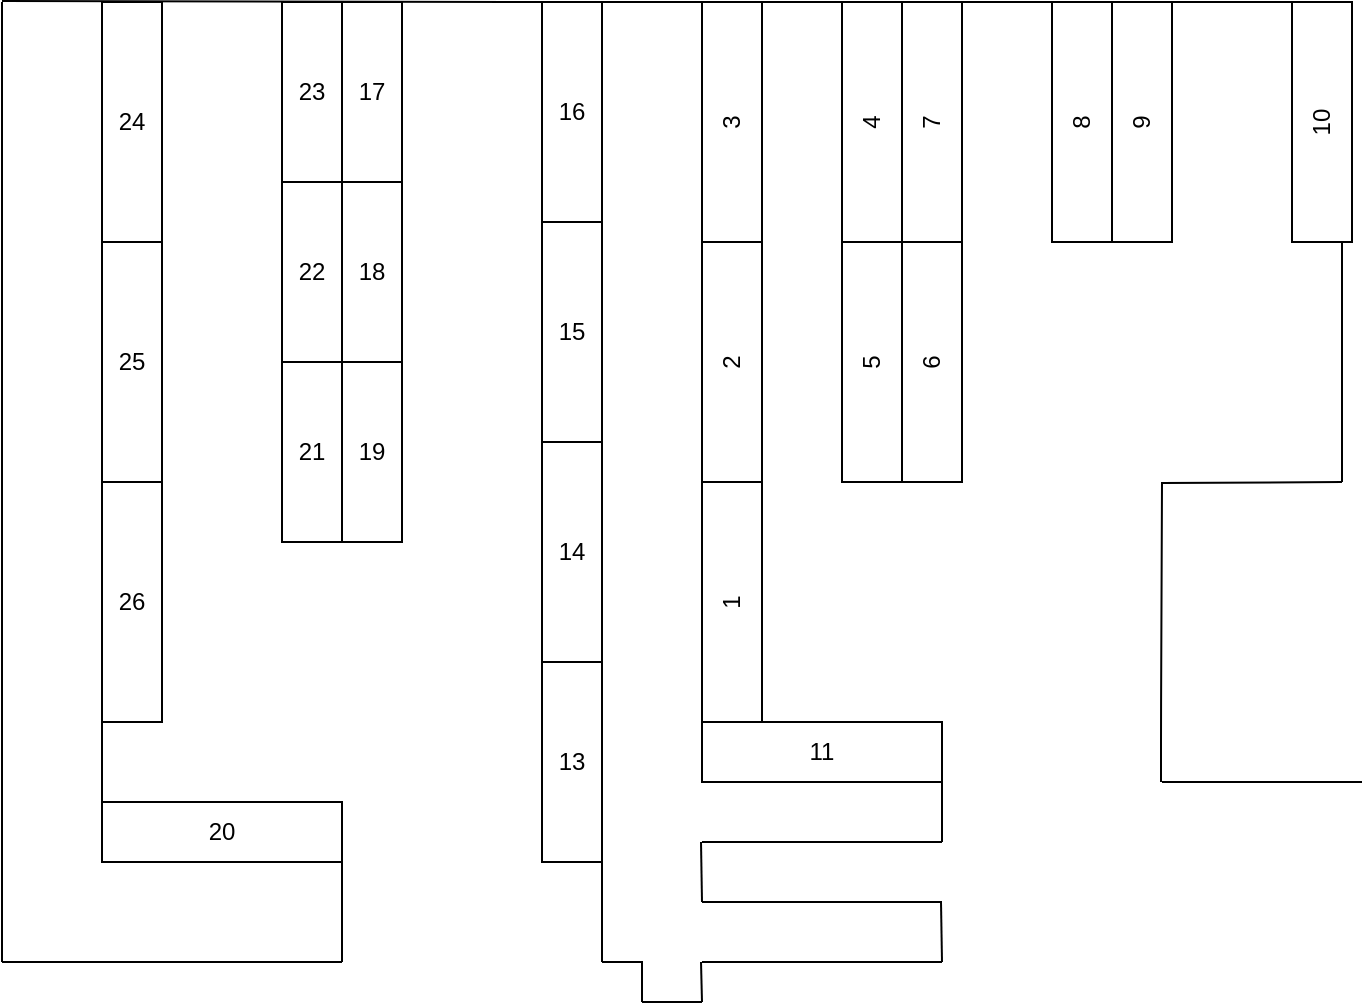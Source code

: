<mxfile version="12.1.7" type="device" pages="1"><diagram id="Q90wY0eTMGTiYsxVM1KS" name="Page-1"><mxGraphModel dx="1024" dy="585" grid="1" gridSize="10" guides="1" tooltips="1" connect="1" arrows="1" fold="1" page="1" pageScale="1" pageWidth="827" pageHeight="1169" math="0" shadow="0"><root><mxCell id="0"/><mxCell id="1" parent="0"/><mxCell id="_hJ8F-RpheBbV5-LCemW-3" value="11" style="rounded=0;whiteSpace=wrap;html=1;" vertex="1" parent="1"><mxGeometry x="480" y="380" width="120" height="30" as="geometry"/></mxCell><mxCell id="_hJ8F-RpheBbV5-LCemW-4" value="1" style="rounded=0;whiteSpace=wrap;html=1;rotation=-90;" vertex="1" parent="1"><mxGeometry x="435" y="305" width="120" height="30" as="geometry"/></mxCell><mxCell id="_hJ8F-RpheBbV5-LCemW-5" value="2" style="rounded=0;whiteSpace=wrap;html=1;rotation=-90;" vertex="1" parent="1"><mxGeometry x="435" y="185" width="120" height="30" as="geometry"/></mxCell><mxCell id="_hJ8F-RpheBbV5-LCemW-6" value="3" style="rounded=0;whiteSpace=wrap;html=1;rotation=-90;" vertex="1" parent="1"><mxGeometry x="435" y="65" width="120" height="30" as="geometry"/></mxCell><mxCell id="_hJ8F-RpheBbV5-LCemW-12" value="6" style="rounded=0;whiteSpace=wrap;html=1;rotation=-90;" vertex="1" parent="1"><mxGeometry x="535" y="185" width="120" height="30" as="geometry"/></mxCell><mxCell id="_hJ8F-RpheBbV5-LCemW-13" value="5" style="rounded=0;whiteSpace=wrap;html=1;rotation=-90;" vertex="1" parent="1"><mxGeometry x="505" y="185" width="120" height="30" as="geometry"/></mxCell><mxCell id="_hJ8F-RpheBbV5-LCemW-14" value="7" style="rounded=0;whiteSpace=wrap;html=1;rotation=-90;" vertex="1" parent="1"><mxGeometry x="535" y="65" width="120" height="30" as="geometry"/></mxCell><mxCell id="_hJ8F-RpheBbV5-LCemW-15" value="4" style="rounded=0;whiteSpace=wrap;html=1;rotation=-90;" vertex="1" parent="1"><mxGeometry x="505" y="65" width="120" height="30" as="geometry"/></mxCell><mxCell id="_hJ8F-RpheBbV5-LCemW-20" value="8" style="rounded=0;whiteSpace=wrap;html=1;rotation=-90;" vertex="1" parent="1"><mxGeometry x="610" y="65" width="120" height="30" as="geometry"/></mxCell><mxCell id="_hJ8F-RpheBbV5-LCemW-22" value="9" style="rounded=0;whiteSpace=wrap;html=1;rotation=-90;" vertex="1" parent="1"><mxGeometry x="640" y="65" width="120" height="30" as="geometry"/></mxCell><mxCell id="_hJ8F-RpheBbV5-LCemW-26" value="" style="endArrow=none;html=1;" edge="1" parent="1"><mxGeometry width="50" height="50" relative="1" as="geometry"><mxPoint x="710" y="410" as="sourcePoint"/><mxPoint x="810" y="410" as="targetPoint"/></mxGeometry></mxCell><mxCell id="_hJ8F-RpheBbV5-LCemW-27" value="" style="endArrow=none;html=1;" edge="1" parent="1"><mxGeometry width="50" height="50" relative="1" as="geometry"><mxPoint x="709.5" y="410" as="sourcePoint"/><mxPoint x="710" y="260" as="targetPoint"/><Array as="points"><mxPoint x="709.5" y="380"/></Array></mxGeometry></mxCell><mxCell id="_hJ8F-RpheBbV5-LCemW-28" value="" style="endArrow=none;html=1;" edge="1" parent="1"><mxGeometry width="50" height="50" relative="1" as="geometry"><mxPoint x="710" y="260.5" as="sourcePoint"/><mxPoint x="800" y="260" as="targetPoint"/></mxGeometry></mxCell><mxCell id="_hJ8F-RpheBbV5-LCemW-29" value="" style="endArrow=none;html=1;targetPerimeterSpacing=0;" edge="1" parent="1"><mxGeometry width="50" height="50" relative="1" as="geometry"><mxPoint x="800" y="260" as="sourcePoint"/><mxPoint x="800" y="140" as="targetPoint"/></mxGeometry></mxCell><mxCell id="_hJ8F-RpheBbV5-LCemW-31" value="10" style="rounded=0;whiteSpace=wrap;html=1;rotation=-90;" vertex="1" parent="1"><mxGeometry x="730" y="65" width="120" height="30" as="geometry"/></mxCell><mxCell id="_hJ8F-RpheBbV5-LCemW-33" value="" style="endArrow=none;html=1;" edge="1" parent="1"><mxGeometry width="50" height="50" relative="1" as="geometry"><mxPoint x="505" y="20" as="sourcePoint"/><mxPoint x="780" y="20" as="targetPoint"/></mxGeometry></mxCell><mxCell id="_hJ8F-RpheBbV5-LCemW-34" value="" style="endArrow=none;html=1;" edge="1" parent="1"><mxGeometry width="50" height="50" relative="1" as="geometry"><mxPoint x="600" y="440" as="sourcePoint"/><mxPoint x="600" y="410" as="targetPoint"/></mxGeometry></mxCell><mxCell id="_hJ8F-RpheBbV5-LCemW-35" value="" style="endArrow=none;html=1;" edge="1" parent="1"><mxGeometry width="50" height="50" relative="1" as="geometry"><mxPoint x="480" y="440" as="sourcePoint"/><mxPoint x="600" y="440" as="targetPoint"/></mxGeometry></mxCell><mxCell id="_hJ8F-RpheBbV5-LCemW-36" value="" style="endArrow=none;html=1;" edge="1" parent="1"><mxGeometry width="50" height="50" relative="1" as="geometry"><mxPoint x="480" y="470" as="sourcePoint"/><mxPoint x="479.5" y="440" as="targetPoint"/></mxGeometry></mxCell><mxCell id="_hJ8F-RpheBbV5-LCemW-37" value="" style="endArrow=none;html=1;" edge="1" parent="1"><mxGeometry width="50" height="50" relative="1" as="geometry"><mxPoint x="480" y="470" as="sourcePoint"/><mxPoint x="600" y="470" as="targetPoint"/><Array as="points"/></mxGeometry></mxCell><mxCell id="_hJ8F-RpheBbV5-LCemW-38" value="" style="endArrow=none;html=1;" edge="1" parent="1"><mxGeometry width="50" height="50" relative="1" as="geometry"><mxPoint x="600" y="500" as="sourcePoint"/><mxPoint x="599.5" y="470" as="targetPoint"/></mxGeometry></mxCell><mxCell id="_hJ8F-RpheBbV5-LCemW-40" value="" style="endArrow=none;html=1;" edge="1" parent="1"><mxGeometry width="50" height="50" relative="1" as="geometry"><mxPoint x="480" y="500" as="sourcePoint"/><mxPoint x="600" y="500" as="targetPoint"/><Array as="points"/></mxGeometry></mxCell><mxCell id="_hJ8F-RpheBbV5-LCemW-41" value="" style="endArrow=none;html=1;" edge="1" parent="1"><mxGeometry width="50" height="50" relative="1" as="geometry"><mxPoint x="480" y="520" as="sourcePoint"/><mxPoint x="479.5" y="500" as="targetPoint"/></mxGeometry></mxCell><mxCell id="_hJ8F-RpheBbV5-LCemW-42" value="" style="endArrow=none;html=1;" edge="1" parent="1"><mxGeometry width="50" height="50" relative="1" as="geometry"><mxPoint x="450" y="520" as="sourcePoint"/><mxPoint x="480" y="520" as="targetPoint"/></mxGeometry></mxCell><mxCell id="_hJ8F-RpheBbV5-LCemW-43" value="" style="endArrow=none;html=1;" edge="1" parent="1"><mxGeometry width="50" height="50" relative="1" as="geometry"><mxPoint x="450" y="520" as="sourcePoint"/><mxPoint x="450" y="500" as="targetPoint"/></mxGeometry></mxCell><mxCell id="_hJ8F-RpheBbV5-LCemW-44" value="" style="endArrow=none;html=1;" edge="1" parent="1"><mxGeometry width="50" height="50" relative="1" as="geometry"><mxPoint x="450.5" y="500" as="sourcePoint"/><mxPoint x="430" y="500" as="targetPoint"/><Array as="points"><mxPoint x="440.5" y="500"/></Array></mxGeometry></mxCell><mxCell id="_hJ8F-RpheBbV5-LCemW-47" value="" style="endArrow=none;html=1;exitX=1;exitY=0.25;exitDx=0;exitDy=0;" edge="1" parent="1" source="_hJ8F-RpheBbV5-LCemW-6"><mxGeometry width="50" height="50" relative="1" as="geometry"><mxPoint x="470" y="20" as="sourcePoint"/><mxPoint x="430" y="20" as="targetPoint"/><Array as="points"><mxPoint x="450.5" y="20"/></Array></mxGeometry></mxCell><mxCell id="_hJ8F-RpheBbV5-LCemW-54" value="13" style="rounded=0;whiteSpace=wrap;html=1;" vertex="1" parent="1"><mxGeometry x="400" y="350" width="30" height="100" as="geometry"/></mxCell><mxCell id="_hJ8F-RpheBbV5-LCemW-59" value="15" style="rounded=0;whiteSpace=wrap;html=1;" vertex="1" parent="1"><mxGeometry x="400" y="130" width="30" height="110" as="geometry"/></mxCell><mxCell id="_hJ8F-RpheBbV5-LCemW-60" value="16" style="rounded=0;whiteSpace=wrap;html=1;" vertex="1" parent="1"><mxGeometry x="400" y="20" width="30" height="110" as="geometry"/></mxCell><mxCell id="_hJ8F-RpheBbV5-LCemW-58" value="14" style="rounded=0;whiteSpace=wrap;html=1;" vertex="1" parent="1"><mxGeometry x="400" y="240" width="30" height="110" as="geometry"/></mxCell><mxCell id="_hJ8F-RpheBbV5-LCemW-65" value="" style="endArrow=none;html=1;" edge="1" parent="1"><mxGeometry width="50" height="50" relative="1" as="geometry"><mxPoint x="430" y="500" as="sourcePoint"/><mxPoint x="430" y="440" as="targetPoint"/></mxGeometry></mxCell><mxCell id="_hJ8F-RpheBbV5-LCemW-66" value="17" style="rounded=0;whiteSpace=wrap;html=1;" vertex="1" parent="1"><mxGeometry x="300" y="20" width="30" height="90" as="geometry"/></mxCell><mxCell id="_hJ8F-RpheBbV5-LCemW-67" value="18" style="rounded=0;whiteSpace=wrap;html=1;" vertex="1" parent="1"><mxGeometry x="300" y="110" width="30" height="90" as="geometry"/></mxCell><mxCell id="_hJ8F-RpheBbV5-LCemW-68" value="19" style="rounded=0;whiteSpace=wrap;html=1;" vertex="1" parent="1"><mxGeometry x="300" y="200" width="30" height="90" as="geometry"/></mxCell><mxCell id="_hJ8F-RpheBbV5-LCemW-69" value="21" style="rounded=0;whiteSpace=wrap;html=1;" vertex="1" parent="1"><mxGeometry x="270" y="200" width="30" height="90" as="geometry"/></mxCell><mxCell id="_hJ8F-RpheBbV5-LCemW-70" value="22" style="rounded=0;whiteSpace=wrap;html=1;" vertex="1" parent="1"><mxGeometry x="270" y="110" width="30" height="90" as="geometry"/></mxCell><mxCell id="_hJ8F-RpheBbV5-LCemW-71" value="23" style="rounded=0;whiteSpace=wrap;html=1;" vertex="1" parent="1"><mxGeometry x="270" y="20" width="30" height="90" as="geometry"/></mxCell><mxCell id="_hJ8F-RpheBbV5-LCemW-73" value="25" style="rounded=0;whiteSpace=wrap;html=1;" vertex="1" parent="1"><mxGeometry x="180" y="140" width="30" height="120" as="geometry"/></mxCell><mxCell id="_hJ8F-RpheBbV5-LCemW-74" value="26" style="rounded=0;whiteSpace=wrap;html=1;" vertex="1" parent="1"><mxGeometry x="180" y="260" width="30" height="120" as="geometry"/></mxCell><mxCell id="_hJ8F-RpheBbV5-LCemW-75" value="24" style="rounded=0;whiteSpace=wrap;html=1;" vertex="1" parent="1"><mxGeometry x="180" y="20" width="30" height="120" as="geometry"/></mxCell><mxCell id="_hJ8F-RpheBbV5-LCemW-78" value="20" style="rounded=0;whiteSpace=wrap;html=1;" vertex="1" parent="1"><mxGeometry x="180" y="420" width="120" height="30" as="geometry"/></mxCell><mxCell id="_hJ8F-RpheBbV5-LCemW-82" value="" style="endArrow=none;html=1;" edge="1" parent="1"><mxGeometry width="50" height="50" relative="1" as="geometry"><mxPoint x="300" y="500" as="sourcePoint"/><mxPoint x="300" y="450" as="targetPoint"/><Array as="points"/></mxGeometry></mxCell><mxCell id="_hJ8F-RpheBbV5-LCemW-83" value="" style="endArrow=none;html=1;" edge="1" parent="1"><mxGeometry width="50" height="50" relative="1" as="geometry"><mxPoint x="130" y="500" as="sourcePoint"/><mxPoint x="300" y="500" as="targetPoint"/></mxGeometry></mxCell><mxCell id="_hJ8F-RpheBbV5-LCemW-84" value="" style="endArrow=none;html=1;" edge="1" parent="1"><mxGeometry width="50" height="50" relative="1" as="geometry"><mxPoint x="130" y="500" as="sourcePoint"/><mxPoint x="130" y="20" as="targetPoint"/></mxGeometry></mxCell><mxCell id="_hJ8F-RpheBbV5-LCemW-85" value="" style="endArrow=none;html=1;entryX=0.25;entryY=0;entryDx=0;entryDy=0;" edge="1" parent="1" target="_hJ8F-RpheBbV5-LCemW-60"><mxGeometry width="50" height="50" relative="1" as="geometry"><mxPoint x="130" y="19.5" as="sourcePoint"/><mxPoint x="180" y="19.5" as="targetPoint"/></mxGeometry></mxCell><mxCell id="_hJ8F-RpheBbV5-LCemW-86" value="" style="endArrow=none;html=1;" edge="1" parent="1"><mxGeometry width="50" height="50" relative="1" as="geometry"><mxPoint x="180" y="420" as="sourcePoint"/><mxPoint x="180" y="380" as="targetPoint"/></mxGeometry></mxCell></root></mxGraphModel></diagram></mxfile>